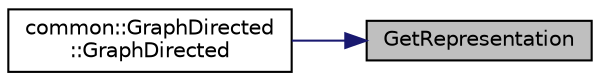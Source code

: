digraph "GetRepresentation"
{
 // INTERACTIVE_SVG=YES
 // LATEX_PDF_SIZE
  bgcolor="transparent";
  edge [fontname="Helvetica",fontsize="10",labelfontname="Helvetica",labelfontsize="10"];
  node [fontname="Helvetica",fontsize="10",shape=record];
  rankdir="RL";
  Node1 [label="GetRepresentation",height=0.2,width=0.4,color="black", fillcolor="grey75", style="filled", fontcolor="black",tooltip=" "];
  Node1 -> Node2 [dir="back",color="midnightblue",fontsize="10",style="solid",fontname="Helvetica"];
  Node2 [label="common::GraphDirected\l::GraphDirected",height=0.2,width=0.4,color="black",URL="$d2/d0d/classcommon_1_1GraphDirected_a9e690d73fa0370165a4152649e1ed567.html#a9e690d73fa0370165a4152649e1ed567",tooltip=" "];
}
